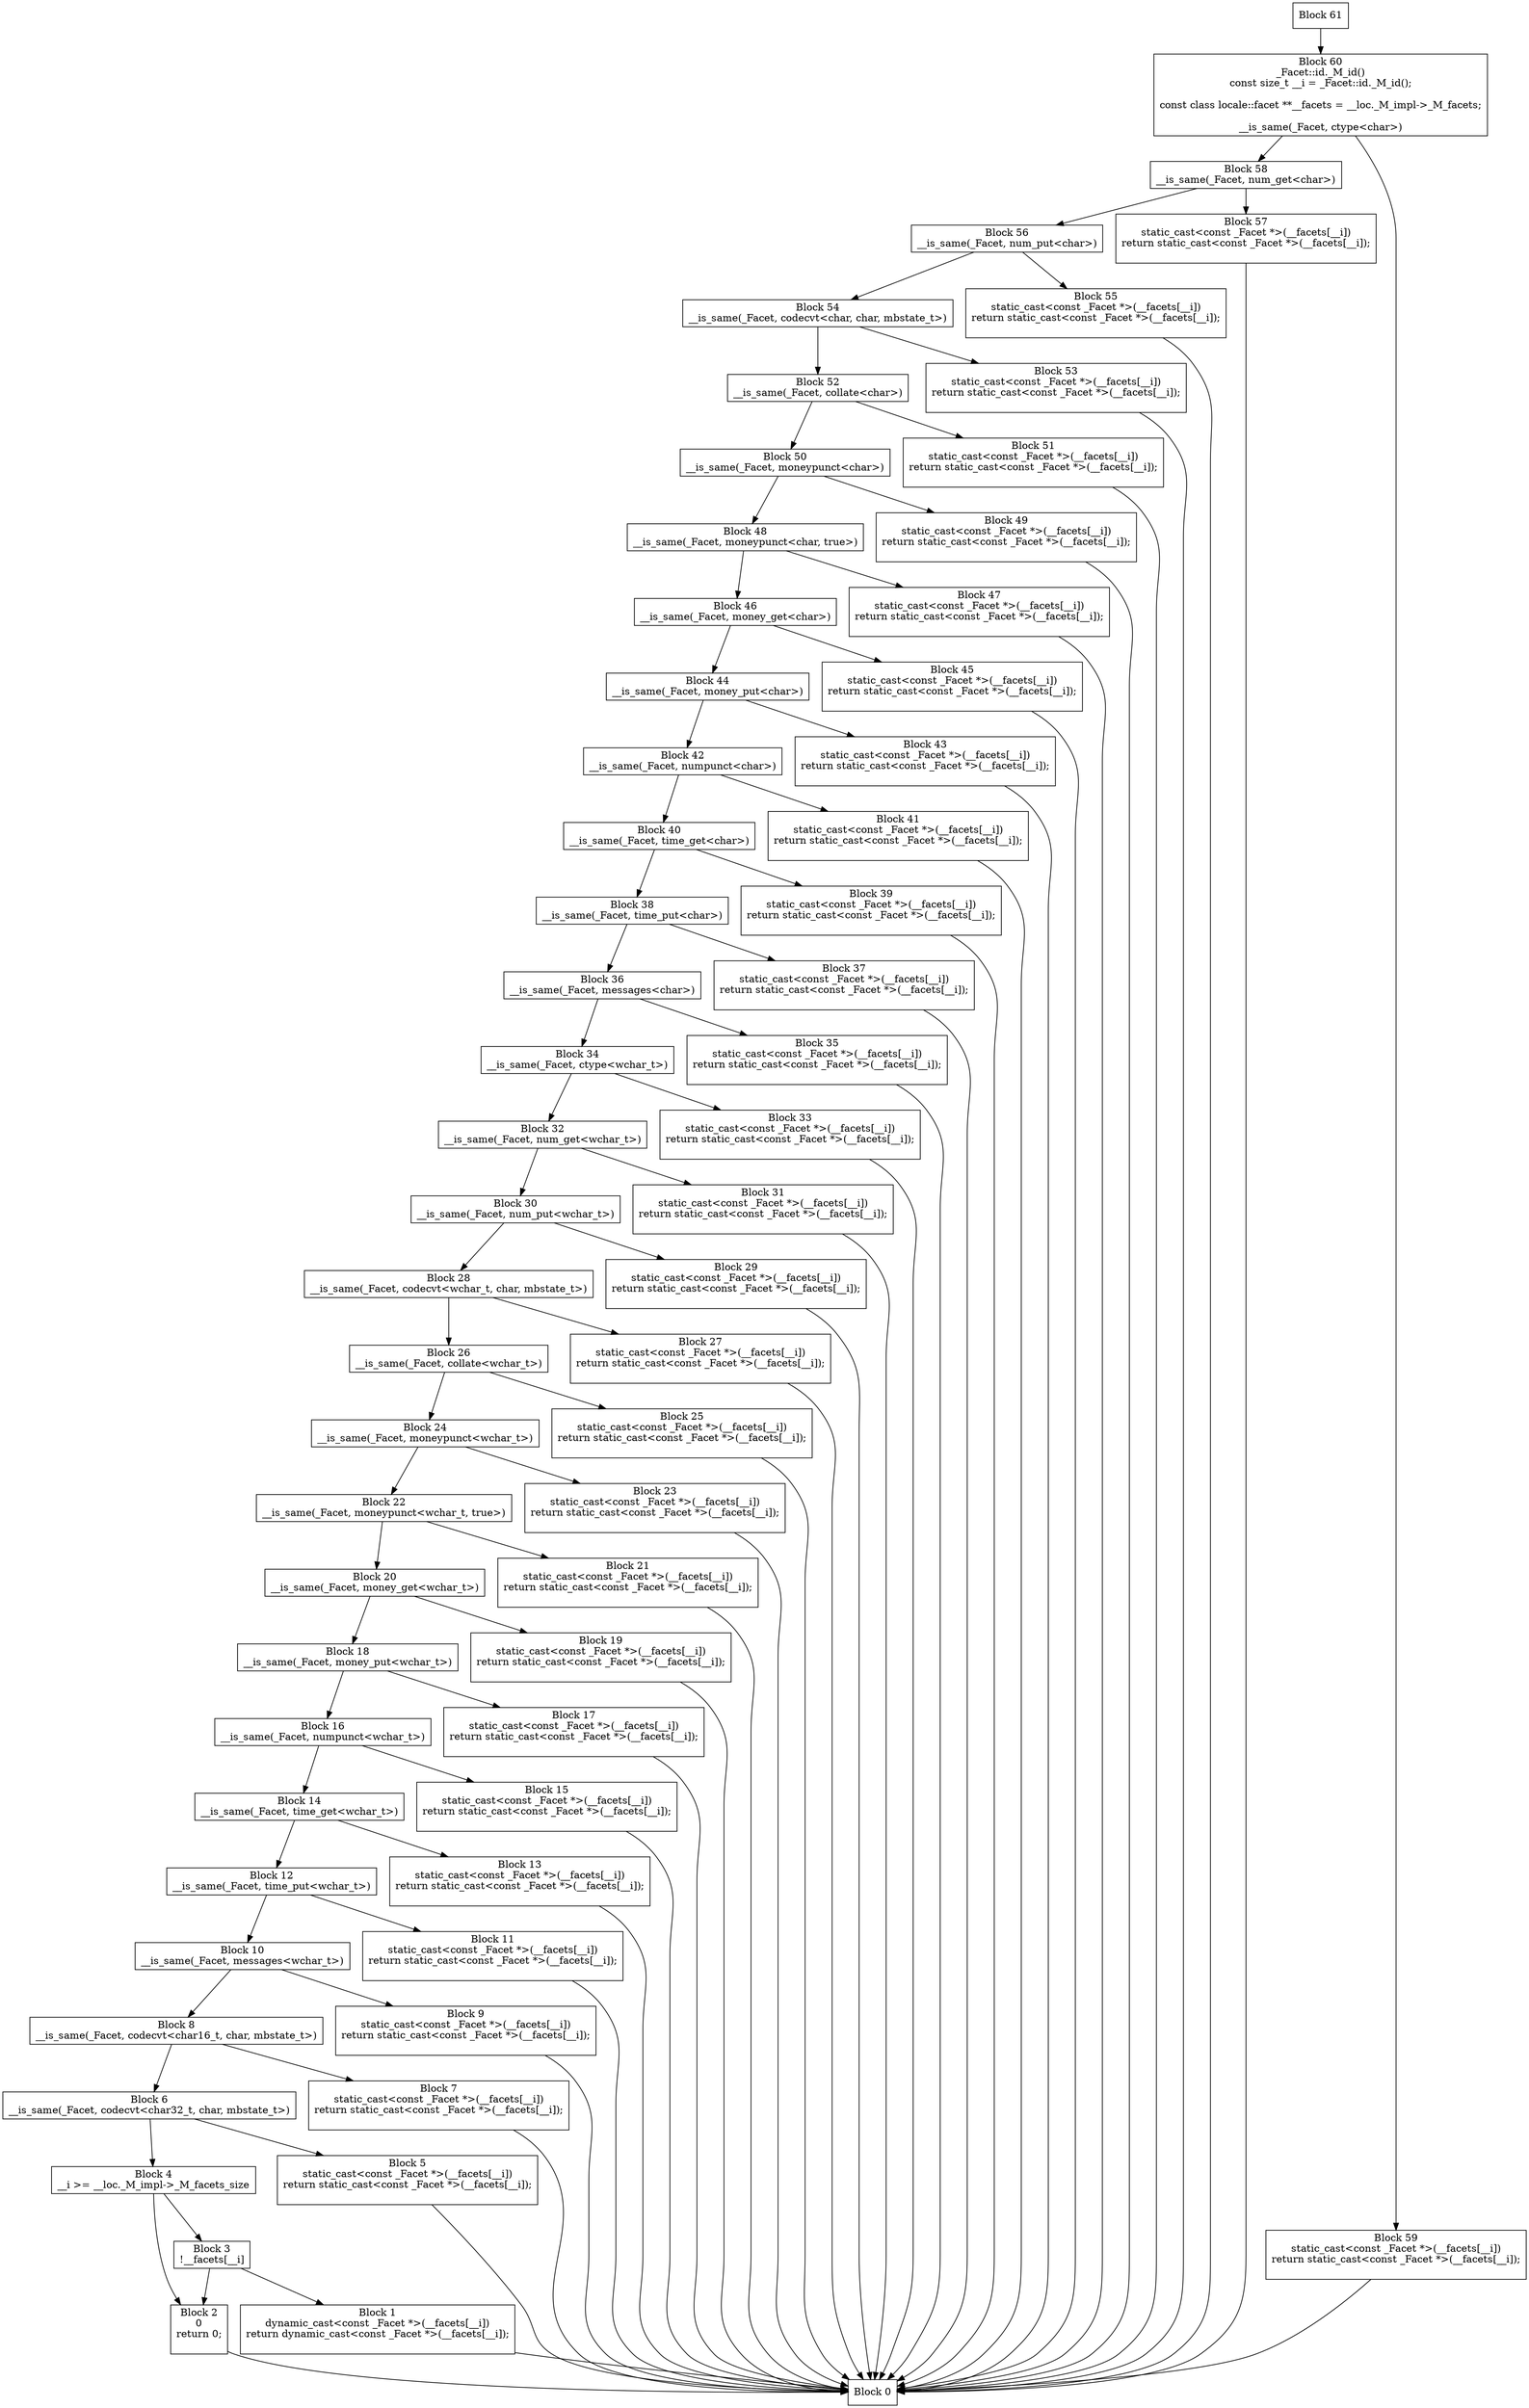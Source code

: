 digraph CFG {
  node [shape=box];
  0 [label="Block 0\n"];
  1 [label="Block 1\ndynamic_cast<const _Facet *>(__facets[__i])\nreturn dynamic_cast<const _Facet *>(__facets[__i]);
\n"];
  2 [label="Block 2\n0\nreturn 0;
\n"];
  3 [label="Block 3\n!__facets[__i]\n"];
  4 [label="Block 4\n__i >= __loc._M_impl->_M_facets_size\n"];
  5 [label="Block 5\nstatic_cast<const _Facet *>(__facets[__i])\nreturn static_cast<const _Facet *>(__facets[__i]);
\n"];
  6 [label="Block 6\n__is_same(_Facet, codecvt<char32_t, char, mbstate_t>)\n"];
  7 [label="Block 7\nstatic_cast<const _Facet *>(__facets[__i])\nreturn static_cast<const _Facet *>(__facets[__i]);
\n"];
  8 [label="Block 8\n__is_same(_Facet, codecvt<char16_t, char, mbstate_t>)\n"];
  9 [label="Block 9\nstatic_cast<const _Facet *>(__facets[__i])\nreturn static_cast<const _Facet *>(__facets[__i]);
\n"];
  10 [label="Block 10\n__is_same(_Facet, messages<wchar_t>)\n"];
  11 [label="Block 11\nstatic_cast<const _Facet *>(__facets[__i])\nreturn static_cast<const _Facet *>(__facets[__i]);
\n"];
  12 [label="Block 12\n__is_same(_Facet, time_put<wchar_t>)\n"];
  13 [label="Block 13\nstatic_cast<const _Facet *>(__facets[__i])\nreturn static_cast<const _Facet *>(__facets[__i]);
\n"];
  14 [label="Block 14\n__is_same(_Facet, time_get<wchar_t>)\n"];
  15 [label="Block 15\nstatic_cast<const _Facet *>(__facets[__i])\nreturn static_cast<const _Facet *>(__facets[__i]);
\n"];
  16 [label="Block 16\n__is_same(_Facet, numpunct<wchar_t>)\n"];
  17 [label="Block 17\nstatic_cast<const _Facet *>(__facets[__i])\nreturn static_cast<const _Facet *>(__facets[__i]);
\n"];
  18 [label="Block 18\n__is_same(_Facet, money_put<wchar_t>)\n"];
  19 [label="Block 19\nstatic_cast<const _Facet *>(__facets[__i])\nreturn static_cast<const _Facet *>(__facets[__i]);
\n"];
  20 [label="Block 20\n__is_same(_Facet, money_get<wchar_t>)\n"];
  21 [label="Block 21\nstatic_cast<const _Facet *>(__facets[__i])\nreturn static_cast<const _Facet *>(__facets[__i]);
\n"];
  22 [label="Block 22\n__is_same(_Facet, moneypunct<wchar_t, true>)\n"];
  23 [label="Block 23\nstatic_cast<const _Facet *>(__facets[__i])\nreturn static_cast<const _Facet *>(__facets[__i]);
\n"];
  24 [label="Block 24\n__is_same(_Facet, moneypunct<wchar_t>)\n"];
  25 [label="Block 25\nstatic_cast<const _Facet *>(__facets[__i])\nreturn static_cast<const _Facet *>(__facets[__i]);
\n"];
  26 [label="Block 26\n__is_same(_Facet, collate<wchar_t>)\n"];
  27 [label="Block 27\nstatic_cast<const _Facet *>(__facets[__i])\nreturn static_cast<const _Facet *>(__facets[__i]);
\n"];
  28 [label="Block 28\n__is_same(_Facet, codecvt<wchar_t, char, mbstate_t>)\n"];
  29 [label="Block 29\nstatic_cast<const _Facet *>(__facets[__i])\nreturn static_cast<const _Facet *>(__facets[__i]);
\n"];
  30 [label="Block 30\n__is_same(_Facet, num_put<wchar_t>)\n"];
  31 [label="Block 31\nstatic_cast<const _Facet *>(__facets[__i])\nreturn static_cast<const _Facet *>(__facets[__i]);
\n"];
  32 [label="Block 32\n__is_same(_Facet, num_get<wchar_t>)\n"];
  33 [label="Block 33\nstatic_cast<const _Facet *>(__facets[__i])\nreturn static_cast<const _Facet *>(__facets[__i]);
\n"];
  34 [label="Block 34\n__is_same(_Facet, ctype<wchar_t>)\n"];
  35 [label="Block 35\nstatic_cast<const _Facet *>(__facets[__i])\nreturn static_cast<const _Facet *>(__facets[__i]);
\n"];
  36 [label="Block 36\n__is_same(_Facet, messages<char>)\n"];
  37 [label="Block 37\nstatic_cast<const _Facet *>(__facets[__i])\nreturn static_cast<const _Facet *>(__facets[__i]);
\n"];
  38 [label="Block 38\n__is_same(_Facet, time_put<char>)\n"];
  39 [label="Block 39\nstatic_cast<const _Facet *>(__facets[__i])\nreturn static_cast<const _Facet *>(__facets[__i]);
\n"];
  40 [label="Block 40\n__is_same(_Facet, time_get<char>)\n"];
  41 [label="Block 41\nstatic_cast<const _Facet *>(__facets[__i])\nreturn static_cast<const _Facet *>(__facets[__i]);
\n"];
  42 [label="Block 42\n__is_same(_Facet, numpunct<char>)\n"];
  43 [label="Block 43\nstatic_cast<const _Facet *>(__facets[__i])\nreturn static_cast<const _Facet *>(__facets[__i]);
\n"];
  44 [label="Block 44\n__is_same(_Facet, money_put<char>)\n"];
  45 [label="Block 45\nstatic_cast<const _Facet *>(__facets[__i])\nreturn static_cast<const _Facet *>(__facets[__i]);
\n"];
  46 [label="Block 46\n__is_same(_Facet, money_get<char>)\n"];
  47 [label="Block 47\nstatic_cast<const _Facet *>(__facets[__i])\nreturn static_cast<const _Facet *>(__facets[__i]);
\n"];
  48 [label="Block 48\n__is_same(_Facet, moneypunct<char, true>)\n"];
  49 [label="Block 49\nstatic_cast<const _Facet *>(__facets[__i])\nreturn static_cast<const _Facet *>(__facets[__i]);
\n"];
  50 [label="Block 50\n__is_same(_Facet, moneypunct<char>)\n"];
  51 [label="Block 51\nstatic_cast<const _Facet *>(__facets[__i])\nreturn static_cast<const _Facet *>(__facets[__i]);
\n"];
  52 [label="Block 52\n__is_same(_Facet, collate<char>)\n"];
  53 [label="Block 53\nstatic_cast<const _Facet *>(__facets[__i])\nreturn static_cast<const _Facet *>(__facets[__i]);
\n"];
  54 [label="Block 54\n__is_same(_Facet, codecvt<char, char, mbstate_t>)\n"];
  55 [label="Block 55\nstatic_cast<const _Facet *>(__facets[__i])\nreturn static_cast<const _Facet *>(__facets[__i]);
\n"];
  56 [label="Block 56\n__is_same(_Facet, num_put<char>)\n"];
  57 [label="Block 57\nstatic_cast<const _Facet *>(__facets[__i])\nreturn static_cast<const _Facet *>(__facets[__i]);
\n"];
  58 [label="Block 58\n__is_same(_Facet, num_get<char>)\n"];
  59 [label="Block 59\nstatic_cast<const _Facet *>(__facets[__i])\nreturn static_cast<const _Facet *>(__facets[__i]);
\n"];
  60 [label="Block 60\n_Facet::id._M_id()\nconst size_t __i = _Facet::id._M_id();
\nconst class locale::facet **__facets = __loc._M_impl->_M_facets;
\n__is_same(_Facet, ctype<char>)\n"];
  61 [label="Block 61\n"];
  1 -> 0;
  2 -> 0;
  3 -> 2;
  3 -> 1;
  4 -> 2;
  4 -> 3;
  5 -> 0;
  6 -> 5;
  6 -> 4;
  7 -> 0;
  8 -> 7;
  8 -> 6;
  9 -> 0;
  10 -> 9;
  10 -> 8;
  11 -> 0;
  12 -> 11;
  12 -> 10;
  13 -> 0;
  14 -> 13;
  14 -> 12;
  15 -> 0;
  16 -> 15;
  16 -> 14;
  17 -> 0;
  18 -> 17;
  18 -> 16;
  19 -> 0;
  20 -> 19;
  20 -> 18;
  21 -> 0;
  22 -> 21;
  22 -> 20;
  23 -> 0;
  24 -> 23;
  24 -> 22;
  25 -> 0;
  26 -> 25;
  26 -> 24;
  27 -> 0;
  28 -> 27;
  28 -> 26;
  29 -> 0;
  30 -> 29;
  30 -> 28;
  31 -> 0;
  32 -> 31;
  32 -> 30;
  33 -> 0;
  34 -> 33;
  34 -> 32;
  35 -> 0;
  36 -> 35;
  36 -> 34;
  37 -> 0;
  38 -> 37;
  38 -> 36;
  39 -> 0;
  40 -> 39;
  40 -> 38;
  41 -> 0;
  42 -> 41;
  42 -> 40;
  43 -> 0;
  44 -> 43;
  44 -> 42;
  45 -> 0;
  46 -> 45;
  46 -> 44;
  47 -> 0;
  48 -> 47;
  48 -> 46;
  49 -> 0;
  50 -> 49;
  50 -> 48;
  51 -> 0;
  52 -> 51;
  52 -> 50;
  53 -> 0;
  54 -> 53;
  54 -> 52;
  55 -> 0;
  56 -> 55;
  56 -> 54;
  57 -> 0;
  58 -> 57;
  58 -> 56;
  59 -> 0;
  60 -> 59;
  60 -> 58;
  61 -> 60;
}

